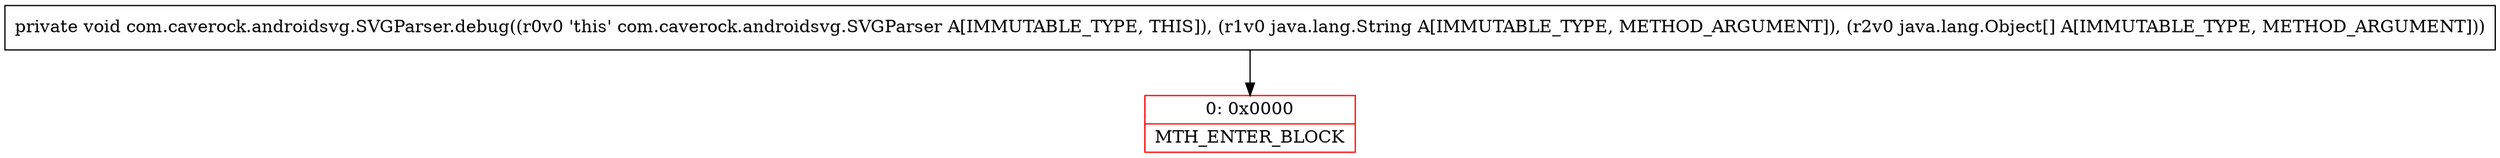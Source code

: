 digraph "CFG forcom.caverock.androidsvg.SVGParser.debug(Ljava\/lang\/String;[Ljava\/lang\/Object;)V" {
subgraph cluster_Region_827206305 {
label = "R(0)";
node [shape=record,color=blue];
}
Node_0 [shape=record,color=red,label="{0\:\ 0x0000|MTH_ENTER_BLOCK\l}"];
MethodNode[shape=record,label="{private void com.caverock.androidsvg.SVGParser.debug((r0v0 'this' com.caverock.androidsvg.SVGParser A[IMMUTABLE_TYPE, THIS]), (r1v0 java.lang.String A[IMMUTABLE_TYPE, METHOD_ARGUMENT]), (r2v0 java.lang.Object[] A[IMMUTABLE_TYPE, METHOD_ARGUMENT])) }"];
MethodNode -> Node_0;
}

